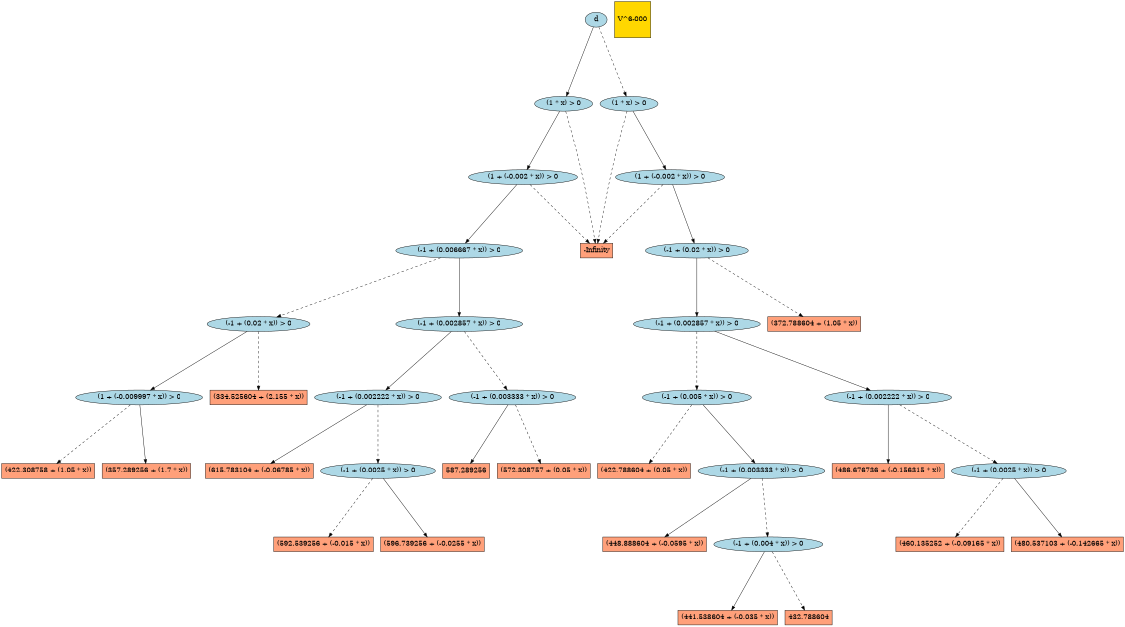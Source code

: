 digraph G { 
graph [ fontname = "Helvetica",fontsize="16",ratio = "auto",
        size="7.5,10",ranksep="2.00" ];
node [fontsize="16"];
"102309" [label="(422.788604 + (0.05 * x))",fillcolor=lightsalmon,color=black,shape=box,style=filled];
"132133" [label="(592.539256 + (-0.015 * x))",fillcolor=lightsalmon,color=black,shape=box,style=filled];
"112490" [label="(448.888604 + (-0.0595 * x))",fillcolor=lightsalmon,color=black,shape=box,style=filled];
"136859" [label="(1 + (-0.002 * x)) > 0",fillcolor=lightblue,color=black,shape=ellipse,style=filled];
"124328" [label="(-1 + (0.02 * x)) > 0",fillcolor=lightblue,color=black,shape=ellipse,style=filled];
"136856" [label="(-1 + (0.002222 * x)) > 0",fillcolor=lightblue,color=black,shape=ellipse,style=filled];
"117856" [label="(422.308758 + (1.05 * x))",fillcolor=lightsalmon,color=black,shape=box,style=filled];
"136858" [label="(-1 + (0.006667 * x)) > 0",fillcolor=lightblue,color=black,shape=ellipse,style=filled];
"136857" [label="(-1 + (0.002857 * x)) > 0",fillcolor=lightblue,color=black,shape=ellipse,style=filled];
"117858" [label="(357.289256 + (1.7 * x))",fillcolor=lightsalmon,color=black,shape=box,style=filled];
"111883" [label="(460.135252 + (-0.09165 * x))",fillcolor=lightsalmon,color=black,shape=box,style=filled];
"136860" [label="(1 * x) > 0",fillcolor=lightblue,color=black,shape=ellipse,style=filled];
"136861" [label="d",fillcolor=lightblue,color=black,shape=ellipse,style=filled];
"109779" [label="(480.537103 + (-0.142665 * x))",fillcolor=lightsalmon,color=black,shape=box,style=filled];
"132745" [label="(615.783104 + (-0.06785 * x))",fillcolor=lightsalmon,color=black,shape=box,style=filled];
"110113" [label="(486.676736 + (-0.156315 * x))",fillcolor=lightsalmon,color=black,shape=box,style=filled];
"131109" [label="587.289256",fillcolor=lightsalmon,color=black,shape=box,style=filled];
"110867" [label="(-1 + (0.004 * x)) > 0",fillcolor=lightblue,color=black,shape=ellipse,style=filled];
"114029" [label="(-1 + (0.0025 * x)) > 0",fillcolor=lightblue,color=black,shape=ellipse,style=filled];
"129172" [label="(572.308757 + (0.05 * x))",fillcolor=lightsalmon,color=black,shape=box,style=filled];
"112815" [label="(-1 + (0.005 * x)) > 0",fillcolor=lightblue,color=black,shape=ellipse,style=filled];
"112814" [label="(-1 + (0.003333 * x)) > 0",fillcolor=lightblue,color=black,shape=ellipse,style=filled];
"135535" [label="(-1 + (0.003333 * x)) > 0",fillcolor=lightblue,color=black,shape=ellipse,style=filled];
"114458" [label="(-1 + (0.02 * x)) > 0",fillcolor=lightblue,color=black,shape=ellipse,style=filled];
"114457" [label="(-1 + (0.002857 * x)) > 0",fillcolor=lightblue,color=black,shape=ellipse,style=filled];
"114456" [label="(-1 + (0.002222 * x)) > 0",fillcolor=lightblue,color=black,shape=ellipse,style=filled];
"136515" [label="(-1 + (0.0025 * x)) > 0",fillcolor=lightblue,color=black,shape=ellipse,style=filled];
"110583" [label="(441.538604 + (-0.035 * x))",fillcolor=lightsalmon,color=black,shape=box,style=filled];
"132408" [label="(596.739256 + (-0.0255 * x))",fillcolor=lightsalmon,color=black,shape=box,style=filled];
"114459" [label="(1 + (-0.002 * x)) > 0",fillcolor=lightblue,color=black,shape=ellipse,style=filled];
"114460" [label="(1 * x) > 0",fillcolor=lightblue,color=black,shape=ellipse,style=filled];
"4" [label="-Infinity",fillcolor=lightsalmon,color=black,shape=box,style=filled];
"124200" [label="(1 + (-0.009997 * x)) > 0",fillcolor=lightblue,color=black,shape=ellipse,style=filled];
"115803" [label="(334.525604 + (2.155 * x))",fillcolor=lightsalmon,color=black,shape=box,style=filled];
"_temp_" [label="V^6-000",fillcolor=gold1,color=black,shape=square,style=filled];
"109523" [label="432.788604",fillcolor=lightsalmon,color=black,shape=box,style=filled];
"86741" [label="(372.788604 + (1.05 * x))",fillcolor=lightsalmon,color=black,shape=box,style=filled];
"136859" -> "4" [color=black,style=dashed];
"136859" -> "136858" [color=black,style=solid];
"124328" -> "124200" [color=black,style=solid];
"124328" -> "115803" [color=black,style=dashed];
"136856" -> "132745" [color=black,style=solid];
"136856" -> "136515" [color=black,style=dashed];
"136858" -> "124328" [color=black,style=dashed];
"136858" -> "136857" [color=black,style=solid];
"136857" -> "135535" [color=black,style=dashed];
"136857" -> "136856" [color=black,style=solid];
"136860" -> "136859" [color=black,style=solid];
"136860" -> "4" [color=black,style=dashed];
"136861" -> "114460" [color=black,style=dashed];
"136861" -> "136860" [color=black,style=solid];
"110867" -> "110583" [color=black,style=solid];
"110867" -> "109523" [color=black,style=dashed];
"114029" -> "111883" [color=black,style=dashed];
"114029" -> "109779" [color=black,style=solid];
"112815" -> "102309" [color=black,style=dashed];
"112815" -> "112814" [color=black,style=solid];
"112814" -> "112490" [color=black,style=solid];
"112814" -> "110867" [color=black,style=dashed];
"135535" -> "129172" [color=black,style=dashed];
"135535" -> "131109" [color=black,style=solid];
"114458" -> "114457" [color=black,style=solid];
"114458" -> "86741" [color=black,style=dashed];
"114457" -> "112815" [color=black,style=dashed];
"114457" -> "114456" [color=black,style=solid];
"114456" -> "114029" [color=black,style=dashed];
"114456" -> "110113" [color=black,style=solid];
"136515" -> "132133" [color=black,style=dashed];
"136515" -> "132408" [color=black,style=solid];
"114459" -> "4" [color=black,style=dashed];
"114459" -> "114458" [color=black,style=solid];
"114460" -> "4" [color=black,style=dashed];
"114460" -> "114459" [color=black,style=solid];
"124200" -> "117856" [color=black,style=dashed];
"124200" -> "117858" [color=black,style=solid];
}
